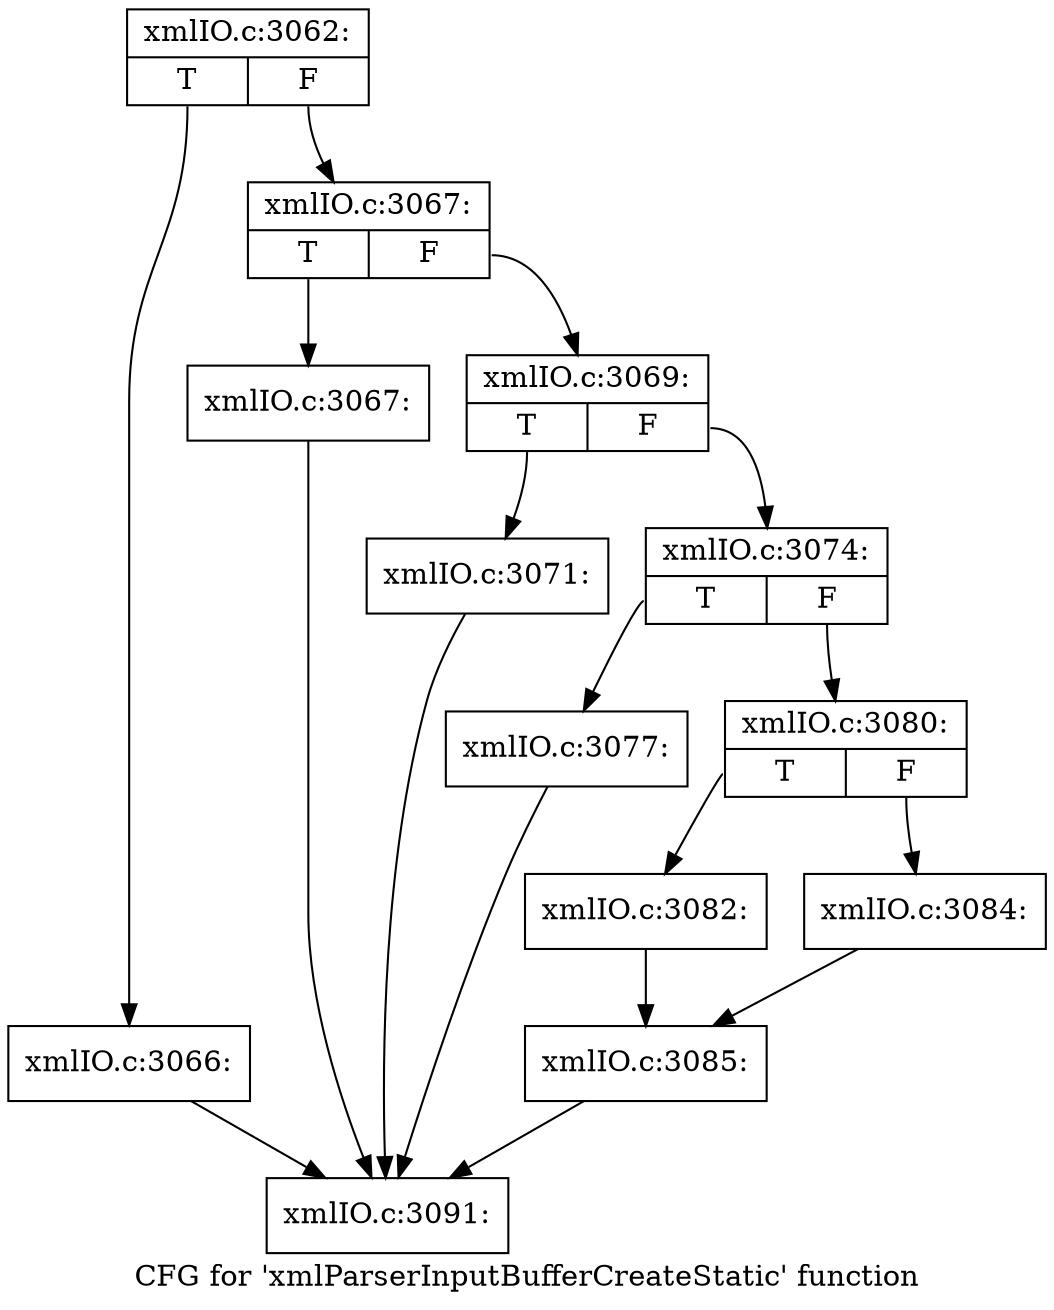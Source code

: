 digraph "CFG for 'xmlParserInputBufferCreateStatic' function" {
	label="CFG for 'xmlParserInputBufferCreateStatic' function";

	Node0x52d72c0 [shape=record,label="{xmlIO.c:3062:|{<s0>T|<s1>F}}"];
	Node0x52d72c0:s0 -> Node0x52df0c0;
	Node0x52d72c0:s1 -> Node0x52df110;
	Node0x52df0c0 [shape=record,label="{xmlIO.c:3066:}"];
	Node0x52df0c0 -> Node0x52db220;
	Node0x52df110 [shape=record,label="{xmlIO.c:3067:|{<s0>T|<s1>F}}"];
	Node0x52df110:s0 -> Node0x52df570;
	Node0x52df110:s1 -> Node0x52df5c0;
	Node0x52df570 [shape=record,label="{xmlIO.c:3067:}"];
	Node0x52df570 -> Node0x52db220;
	Node0x52df5c0 [shape=record,label="{xmlIO.c:3069:|{<s0>T|<s1>F}}"];
	Node0x52df5c0:s0 -> Node0x52dfce0;
	Node0x52df5c0:s1 -> Node0x52dfd30;
	Node0x52dfce0 [shape=record,label="{xmlIO.c:3071:}"];
	Node0x52dfce0 -> Node0x52db220;
	Node0x52dfd30 [shape=record,label="{xmlIO.c:3074:|{<s0>T|<s1>F}}"];
	Node0x52dfd30:s0 -> Node0x52e0f00;
	Node0x52dfd30:s1 -> Node0x52e13e0;
	Node0x52e0f00 [shape=record,label="{xmlIO.c:3077:}"];
	Node0x52e0f00 -> Node0x52db220;
	Node0x52e13e0 [shape=record,label="{xmlIO.c:3080:|{<s0>T|<s1>F}}"];
	Node0x52e13e0:s0 -> Node0x52e1cf0;
	Node0x52e13e0:s1 -> Node0x52e1d90;
	Node0x52e1cf0 [shape=record,label="{xmlIO.c:3082:}"];
	Node0x52e1cf0 -> Node0x52e1d40;
	Node0x52e1d90 [shape=record,label="{xmlIO.c:3084:}"];
	Node0x52e1d90 -> Node0x52e1d40;
	Node0x52e1d40 [shape=record,label="{xmlIO.c:3085:}"];
	Node0x52e1d40 -> Node0x52db220;
	Node0x52db220 [shape=record,label="{xmlIO.c:3091:}"];
}
